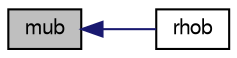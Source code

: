 digraph "mub"
{
  bgcolor="transparent";
  edge [fontname="FreeSans",fontsize="10",labelfontname="FreeSans",labelfontsize="10"];
  node [fontname="FreeSans",fontsize="10",shape=record];
  rankdir="LR";
  Node70 [label="mub",height=0.2,width=0.4,color="black", fillcolor="grey75", style="filled", fontcolor="black"];
  Node70 -> Node71 [dir="back",color="midnightblue",fontsize="10",style="solid",fontname="FreeSans"];
  Node71 [label="rhob",height=0.2,width=0.4,color="black",URL="$a30174.html#a55403fe04033a8d253e65eb136409603",tooltip="Burnt gas density [kg/m^3]. "];
}
